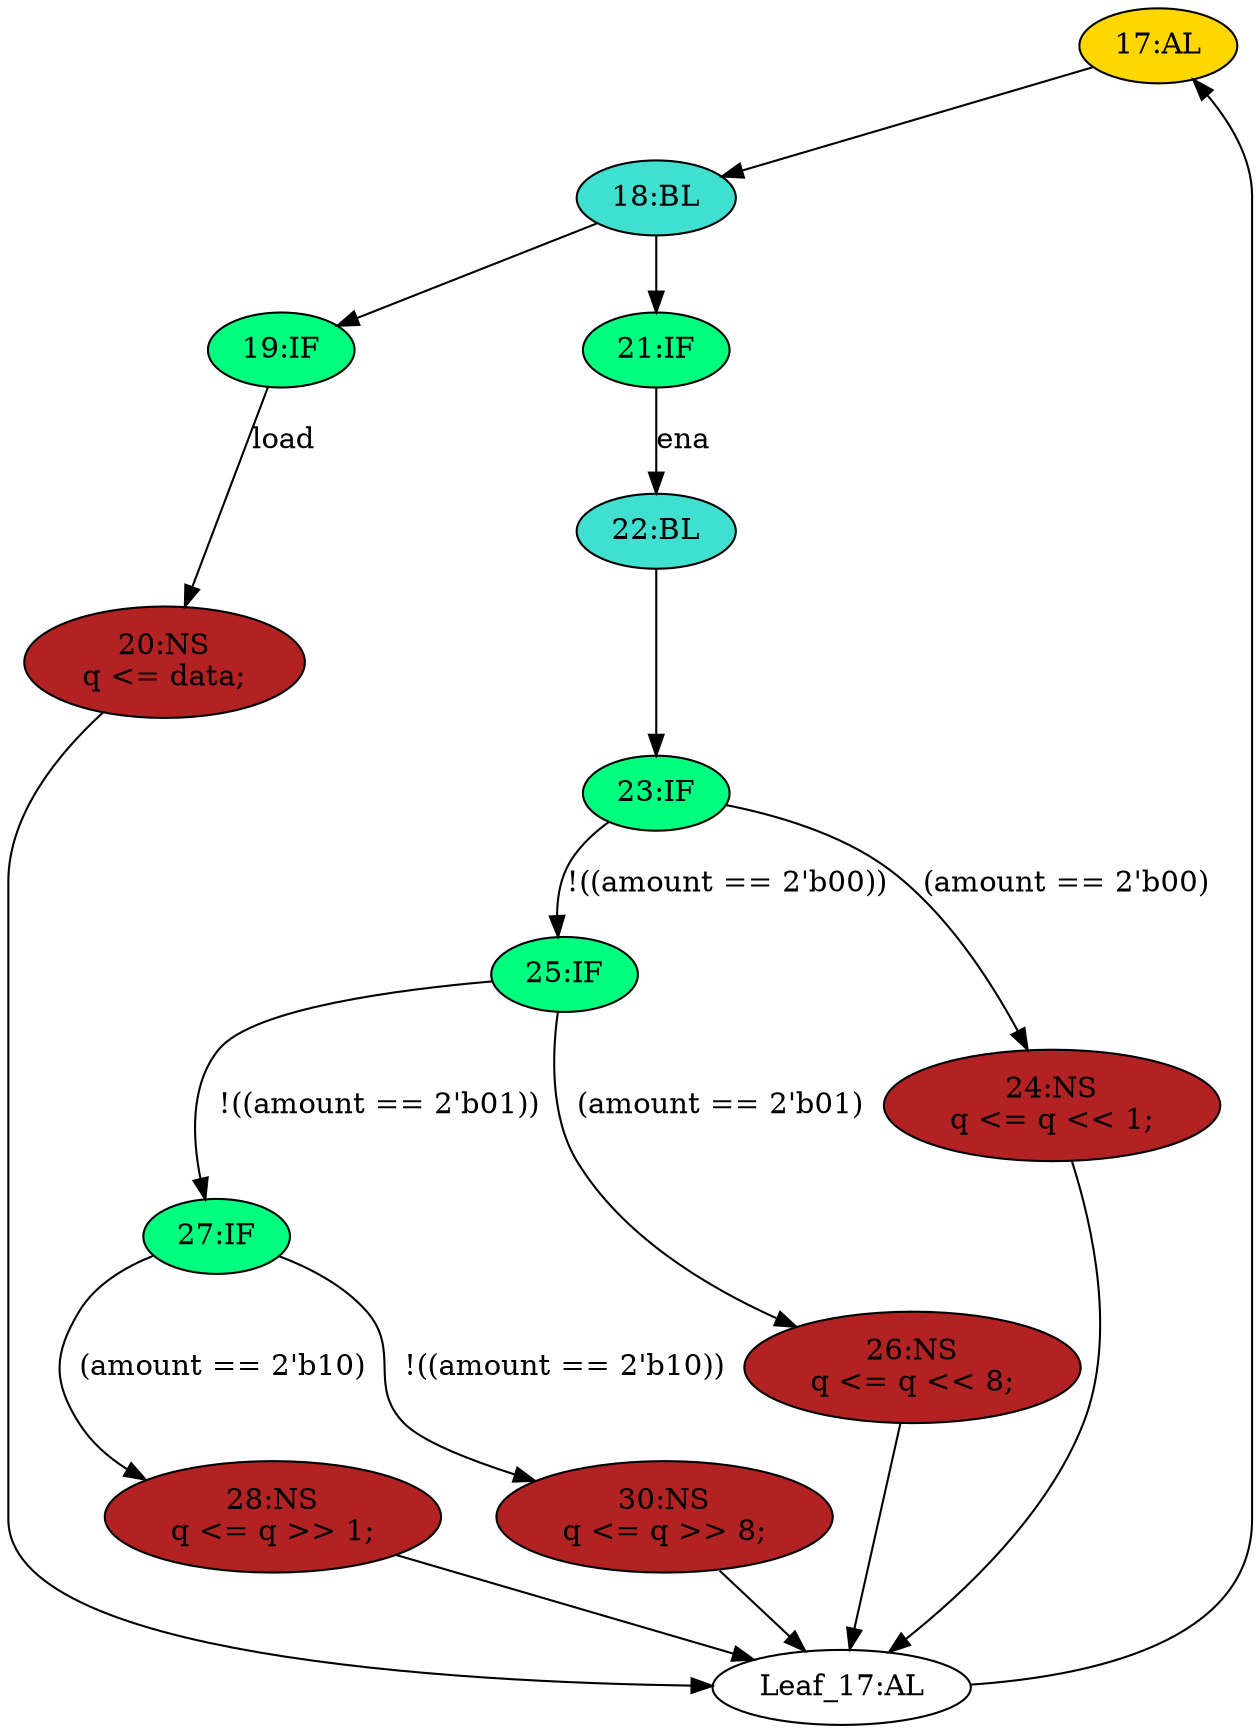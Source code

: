 strict digraph "compose( ,  )" {
	node [label="\N"];
	"17:AL"	[ast="<pyverilog.vparser.ast.Always object at 0x7f75ee6771d0>",
		clk_sens=True,
		fillcolor=gold,
		label="17:AL",
		sens="['clk']",
		statements="[]",
		style=filled,
		typ=Always,
		use_var="['q', 'ena', 'amount', 'data', 'load']"];
	"18:BL"	[ast="<pyverilog.vparser.ast.Block object at 0x7f75ee663890>",
		fillcolor=turquoise,
		label="18:BL",
		statements="[]",
		style=filled,
		typ=Block];
	"17:AL" -> "18:BL"	[cond="[]",
		lineno=None];
	"27:IF"	[ast="<pyverilog.vparser.ast.IfStatement object at 0x7f75ee6ea1d0>",
		fillcolor=springgreen,
		label="27:IF",
		statements="[]",
		style=filled,
		typ=IfStatement];
	"28:NS"	[ast="<pyverilog.vparser.ast.NonblockingSubstitution object at 0x7f75ee6ea250>",
		fillcolor=firebrick,
		label="28:NS
q <= q >> 1;",
		statements="[<pyverilog.vparser.ast.NonblockingSubstitution object at 0x7f75ee6ea250>]",
		style=filled,
		typ=NonblockingSubstitution];
	"27:IF" -> "28:NS"	[cond="['amount']",
		label="(amount == 2'b10)",
		lineno=27];
	"30:NS"	[ast="<pyverilog.vparser.ast.NonblockingSubstitution object at 0x7f75ee686550>",
		fillcolor=firebrick,
		label="30:NS
q <= q >> 8;",
		statements="[<pyverilog.vparser.ast.NonblockingSubstitution object at 0x7f75ee686550>]",
		style=filled,
		typ=NonblockingSubstitution];
	"27:IF" -> "30:NS"	[cond="['amount']",
		label="!((amount == 2'b10))",
		lineno=27];
	"22:BL"	[ast="<pyverilog.vparser.ast.Block object at 0x7f75ee663210>",
		fillcolor=turquoise,
		label="22:BL",
		statements="[]",
		style=filled,
		typ=Block];
	"23:IF"	[ast="<pyverilog.vparser.ast.IfStatement object at 0x7f75ee671250>",
		fillcolor=springgreen,
		label="23:IF",
		statements="[]",
		style=filled,
		typ=IfStatement];
	"22:BL" -> "23:IF"	[cond="[]",
		lineno=None];
	"19:IF"	[ast="<pyverilog.vparser.ast.IfStatement object at 0x7f75ee677090>",
		fillcolor=springgreen,
		label="19:IF",
		statements="[]",
		style=filled,
		typ=IfStatement];
	"20:NS"	[ast="<pyverilog.vparser.ast.NonblockingSubstitution object at 0x7f75ee663610>",
		fillcolor=firebrick,
		label="20:NS
q <= data;",
		statements="[<pyverilog.vparser.ast.NonblockingSubstitution object at 0x7f75ee663610>]",
		style=filled,
		typ=NonblockingSubstitution];
	"19:IF" -> "20:NS"	[cond="['load']",
		label=load,
		lineno=19];
	"18:BL" -> "19:IF"	[cond="[]",
		lineno=None];
	"21:IF"	[ast="<pyverilog.vparser.ast.IfStatement object at 0x7f75ee663ed0>",
		fillcolor=springgreen,
		label="21:IF",
		statements="[]",
		style=filled,
		typ=IfStatement];
	"18:BL" -> "21:IF"	[cond="[]",
		lineno=None];
	"25:IF"	[ast="<pyverilog.vparser.ast.IfStatement object at 0x7f75ee666450>",
		fillcolor=springgreen,
		label="25:IF",
		statements="[]",
		style=filled,
		typ=IfStatement];
	"25:IF" -> "27:IF"	[cond="['amount']",
		label="!((amount == 2'b01))",
		lineno=25];
	"26:NS"	[ast="<pyverilog.vparser.ast.NonblockingSubstitution object at 0x7f75ee666d10>",
		fillcolor=firebrick,
		label="26:NS
q <= q << 8;",
		statements="[<pyverilog.vparser.ast.NonblockingSubstitution object at 0x7f75ee666d10>]",
		style=filled,
		typ=NonblockingSubstitution];
	"25:IF" -> "26:NS"	[cond="['amount']",
		label="(amount == 2'b01)",
		lineno=25];
	"Leaf_17:AL"	[def_var="['q']",
		label="Leaf_17:AL"];
	"20:NS" -> "Leaf_17:AL"	[cond="[]",
		lineno=None];
	"26:NS" -> "Leaf_17:AL"	[cond="[]",
		lineno=None];
	"24:NS"	[ast="<pyverilog.vparser.ast.NonblockingSubstitution object at 0x7f75ee671050>",
		fillcolor=firebrick,
		label="24:NS
q <= q << 1;",
		statements="[<pyverilog.vparser.ast.NonblockingSubstitution object at 0x7f75ee671050>]",
		style=filled,
		typ=NonblockingSubstitution];
	"24:NS" -> "Leaf_17:AL"	[cond="[]",
		lineno=None];
	"23:IF" -> "25:IF"	[cond="['amount']",
		label="!((amount == 2'b00))",
		lineno=23];
	"23:IF" -> "24:NS"	[cond="['amount']",
		label="(amount == 2'b00)",
		lineno=23];
	"21:IF" -> "22:BL"	[cond="['ena']",
		label=ena,
		lineno=21];
	"28:NS" -> "Leaf_17:AL"	[cond="[]",
		lineno=None];
	"30:NS" -> "Leaf_17:AL"	[cond="[]",
		lineno=None];
	"Leaf_17:AL" -> "17:AL";
}
